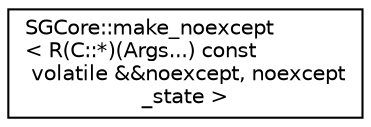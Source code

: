 digraph "Graphical Class Hierarchy"
{
 // LATEX_PDF_SIZE
  edge [fontname="Helvetica",fontsize="10",labelfontname="Helvetica",labelfontsize="10"];
  node [fontname="Helvetica",fontsize="10",shape=record];
  rankdir="LR";
  Node0 [label="SGCore::make_noexcept\l\< R(C::*)(Args...) const\l volatile &&noexcept, noexcept\l_state \>",height=0.2,width=0.4,color="black", fillcolor="white", style="filled",URL="$structSGCore_1_1make__noexcept_3_01R_07C_1_1_5_08_07Args_8_8_8_08_01const_01volatile_01_6_6noexcept_00_01noexcept__state_01_4.html",tooltip=" "];
}
